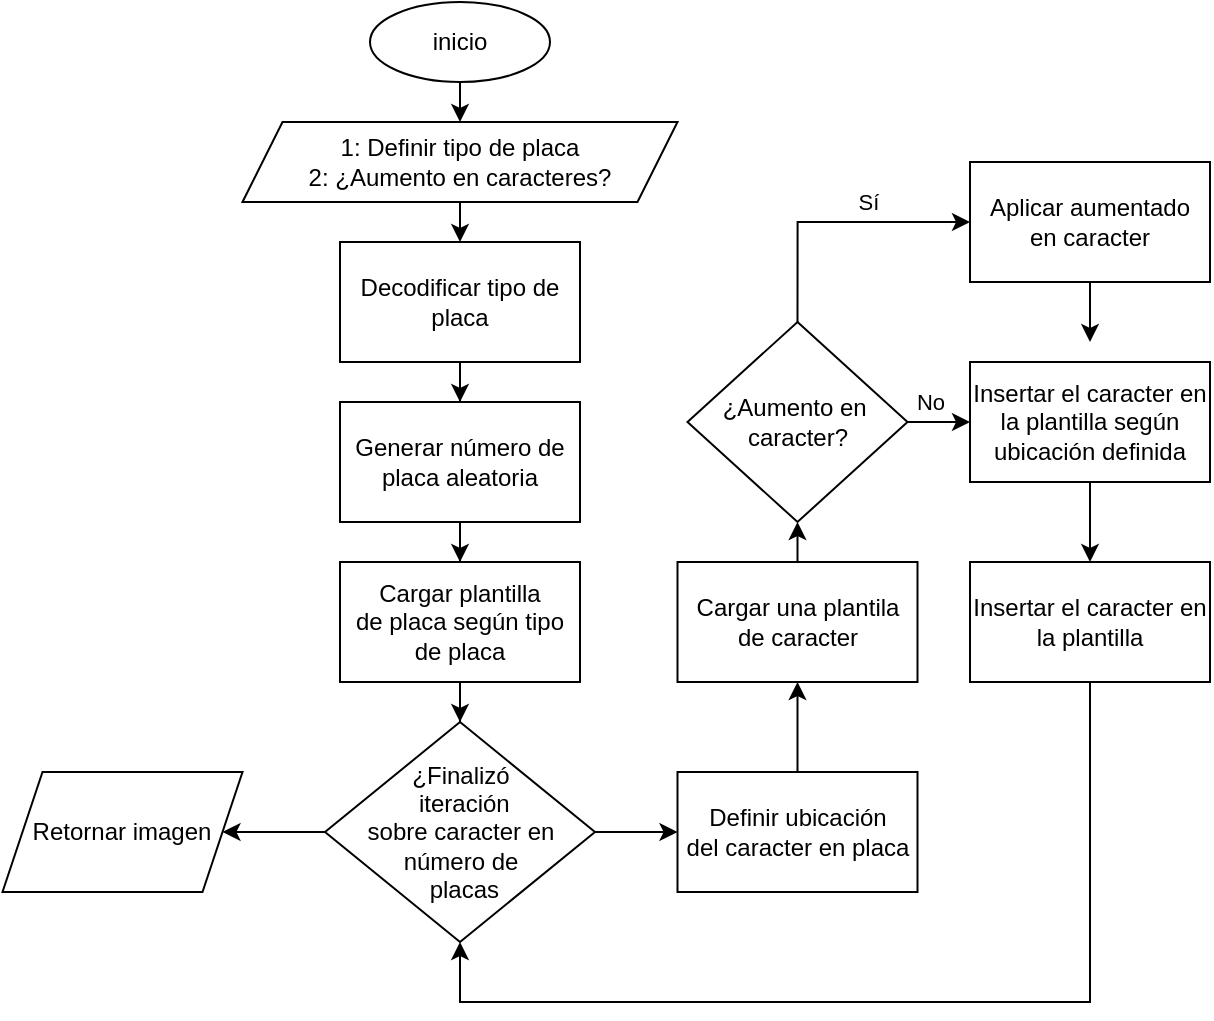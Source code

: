 <mxfile version="27.0.2">
  <diagram name="Page-1" id="qlns-7uNXpXOB81bCIvi">
    <mxGraphModel dx="1019" dy="632" grid="1" gridSize="10" guides="1" tooltips="1" connect="1" arrows="1" fold="1" page="1" pageScale="1" pageWidth="850" pageHeight="1100" math="0" shadow="0">
      <root>
        <mxCell id="0" />
        <mxCell id="1" parent="0" />
        <mxCell id="nOl86ZD3Q217qAO-UIb8-16" style="edgeStyle=orthogonalEdgeStyle;rounded=0;orthogonalLoop=1;jettySize=auto;html=1;exitX=0.5;exitY=1;exitDx=0;exitDy=0;entryX=0.5;entryY=0;entryDx=0;entryDy=0;" edge="1" parent="1" source="nOl86ZD3Q217qAO-UIb8-1" target="nOl86ZD3Q217qAO-UIb8-4">
          <mxGeometry relative="1" as="geometry" />
        </mxCell>
        <mxCell id="nOl86ZD3Q217qAO-UIb8-1" value="inicio" style="ellipse;whiteSpace=wrap;html=1;" vertex="1" parent="1">
          <mxGeometry x="350" y="80" width="90" height="40" as="geometry" />
        </mxCell>
        <mxCell id="nOl86ZD3Q217qAO-UIb8-18" style="edgeStyle=orthogonalEdgeStyle;rounded=0;orthogonalLoop=1;jettySize=auto;html=1;entryX=0.5;entryY=0;entryDx=0;entryDy=0;" edge="1" parent="1" source="nOl86ZD3Q217qAO-UIb8-2" target="nOl86ZD3Q217qAO-UIb8-5">
          <mxGeometry relative="1" as="geometry" />
        </mxCell>
        <mxCell id="nOl86ZD3Q217qAO-UIb8-2" value="Decodificar tipo de placa" style="rounded=0;whiteSpace=wrap;html=1;" vertex="1" parent="1">
          <mxGeometry x="335" y="200" width="120" height="60" as="geometry" />
        </mxCell>
        <mxCell id="nOl86ZD3Q217qAO-UIb8-17" style="edgeStyle=orthogonalEdgeStyle;rounded=0;orthogonalLoop=1;jettySize=auto;html=1;exitX=0.5;exitY=1;exitDx=0;exitDy=0;entryX=0.5;entryY=0;entryDx=0;entryDy=0;" edge="1" parent="1" source="nOl86ZD3Q217qAO-UIb8-4" target="nOl86ZD3Q217qAO-UIb8-2">
          <mxGeometry relative="1" as="geometry" />
        </mxCell>
        <mxCell id="nOl86ZD3Q217qAO-UIb8-4" value="1: Definir tipo de placa&lt;div&gt;2: ¿Aumento en caracteres?&lt;/div&gt;" style="shape=parallelogram;perimeter=parallelogramPerimeter;whiteSpace=wrap;html=1;fixedSize=1;" vertex="1" parent="1">
          <mxGeometry x="286.25" y="140" width="217.5" height="40" as="geometry" />
        </mxCell>
        <mxCell id="nOl86ZD3Q217qAO-UIb8-19" style="edgeStyle=orthogonalEdgeStyle;rounded=0;orthogonalLoop=1;jettySize=auto;html=1;entryX=0.5;entryY=0;entryDx=0;entryDy=0;" edge="1" parent="1" source="nOl86ZD3Q217qAO-UIb8-5" target="nOl86ZD3Q217qAO-UIb8-9">
          <mxGeometry relative="1" as="geometry" />
        </mxCell>
        <mxCell id="nOl86ZD3Q217qAO-UIb8-5" value="Generar número de placa aleatoria" style="rounded=0;whiteSpace=wrap;html=1;" vertex="1" parent="1">
          <mxGeometry x="335" y="280" width="120" height="60" as="geometry" />
        </mxCell>
        <mxCell id="nOl86ZD3Q217qAO-UIb8-21" style="edgeStyle=orthogonalEdgeStyle;rounded=0;orthogonalLoop=1;jettySize=auto;html=1;entryX=0;entryY=0.5;entryDx=0;entryDy=0;" edge="1" parent="1" source="nOl86ZD3Q217qAO-UIb8-6" target="nOl86ZD3Q217qAO-UIb8-7">
          <mxGeometry relative="1" as="geometry" />
        </mxCell>
        <mxCell id="nOl86ZD3Q217qAO-UIb8-32" style="edgeStyle=orthogonalEdgeStyle;rounded=0;orthogonalLoop=1;jettySize=auto;html=1;entryX=1;entryY=0.5;entryDx=0;entryDy=0;" edge="1" parent="1" source="nOl86ZD3Q217qAO-UIb8-6" target="nOl86ZD3Q217qAO-UIb8-15">
          <mxGeometry relative="1" as="geometry" />
        </mxCell>
        <mxCell id="nOl86ZD3Q217qAO-UIb8-6" value="¿Finalizó&lt;div&gt;&amp;nbsp;iteración&lt;div&gt;&amp;nbsp;sobre caracter en&amp;nbsp;&lt;/div&gt;&lt;div&gt;número de&lt;/div&gt;&lt;div&gt;&amp;nbsp;placas&lt;/div&gt;&lt;/div&gt;" style="rhombus;whiteSpace=wrap;html=1;" vertex="1" parent="1">
          <mxGeometry x="327.5" y="440" width="135" height="110" as="geometry" />
        </mxCell>
        <mxCell id="nOl86ZD3Q217qAO-UIb8-22" style="edgeStyle=orthogonalEdgeStyle;rounded=0;orthogonalLoop=1;jettySize=auto;html=1;entryX=0.5;entryY=1;entryDx=0;entryDy=0;" edge="1" parent="1" source="nOl86ZD3Q217qAO-UIb8-7" target="nOl86ZD3Q217qAO-UIb8-8">
          <mxGeometry relative="1" as="geometry" />
        </mxCell>
        <mxCell id="nOl86ZD3Q217qAO-UIb8-7" value="Definir ubicación&lt;div&gt;del caracter en placa&lt;/div&gt;" style="rounded=0;whiteSpace=wrap;html=1;" vertex="1" parent="1">
          <mxGeometry x="503.75" y="465" width="120" height="60" as="geometry" />
        </mxCell>
        <mxCell id="nOl86ZD3Q217qAO-UIb8-24" style="edgeStyle=orthogonalEdgeStyle;rounded=0;orthogonalLoop=1;jettySize=auto;html=1;exitX=0.5;exitY=0;exitDx=0;exitDy=0;entryX=0.5;entryY=1;entryDx=0;entryDy=0;" edge="1" parent="1" source="nOl86ZD3Q217qAO-UIb8-8" target="nOl86ZD3Q217qAO-UIb8-11">
          <mxGeometry relative="1" as="geometry" />
        </mxCell>
        <mxCell id="nOl86ZD3Q217qAO-UIb8-8" value="Cargar una plantila&lt;div&gt;de caracter&lt;/div&gt;" style="rounded=0;whiteSpace=wrap;html=1;" vertex="1" parent="1">
          <mxGeometry x="503.75" y="360" width="120" height="60" as="geometry" />
        </mxCell>
        <mxCell id="nOl86ZD3Q217qAO-UIb8-20" style="edgeStyle=orthogonalEdgeStyle;rounded=0;orthogonalLoop=1;jettySize=auto;html=1;entryX=0.5;entryY=0;entryDx=0;entryDy=0;" edge="1" parent="1" source="nOl86ZD3Q217qAO-UIb8-9" target="nOl86ZD3Q217qAO-UIb8-6">
          <mxGeometry relative="1" as="geometry" />
        </mxCell>
        <mxCell id="nOl86ZD3Q217qAO-UIb8-9" value="Cargar plantilla&lt;div&gt;de placa según tipo&lt;/div&gt;&lt;div&gt;de placa&lt;/div&gt;" style="rounded=0;whiteSpace=wrap;html=1;" vertex="1" parent="1">
          <mxGeometry x="335" y="360" width="120" height="60" as="geometry" />
        </mxCell>
        <mxCell id="nOl86ZD3Q217qAO-UIb8-28" style="edgeStyle=orthogonalEdgeStyle;rounded=0;orthogonalLoop=1;jettySize=auto;html=1;entryX=0.5;entryY=0;entryDx=0;entryDy=0;" edge="1" parent="1" source="nOl86ZD3Q217qAO-UIb8-10" target="nOl86ZD3Q217qAO-UIb8-13">
          <mxGeometry relative="1" as="geometry" />
        </mxCell>
        <mxCell id="nOl86ZD3Q217qAO-UIb8-10" value="Insertar el caracter en la plantilla según ubicación definida" style="rounded=0;whiteSpace=wrap;html=1;" vertex="1" parent="1">
          <mxGeometry x="650" y="260" width="120" height="60" as="geometry" />
        </mxCell>
        <mxCell id="nOl86ZD3Q217qAO-UIb8-25" style="edgeStyle=orthogonalEdgeStyle;rounded=0;orthogonalLoop=1;jettySize=auto;html=1;entryX=0;entryY=0.5;entryDx=0;entryDy=0;exitX=0.5;exitY=0;exitDx=0;exitDy=0;" edge="1" parent="1" source="nOl86ZD3Q217qAO-UIb8-11" target="nOl86ZD3Q217qAO-UIb8-12">
          <mxGeometry relative="1" as="geometry">
            <mxPoint x="548.13" y="220" as="sourcePoint" />
            <mxPoint x="579.38" y="120" as="targetPoint" />
          </mxGeometry>
        </mxCell>
        <mxCell id="nOl86ZD3Q217qAO-UIb8-26" value="Sí" style="edgeLabel;html=1;align=center;verticalAlign=middle;resizable=0;points=[];" vertex="1" connectable="0" parent="nOl86ZD3Q217qAO-UIb8-25">
          <mxGeometry x="0.249" y="-1" relative="1" as="geometry">
            <mxPoint y="-11" as="offset" />
          </mxGeometry>
        </mxCell>
        <mxCell id="nOl86ZD3Q217qAO-UIb8-29" style="edgeStyle=orthogonalEdgeStyle;rounded=0;orthogonalLoop=1;jettySize=auto;html=1;entryX=0;entryY=0.5;entryDx=0;entryDy=0;" edge="1" parent="1" source="nOl86ZD3Q217qAO-UIb8-11" target="nOl86ZD3Q217qAO-UIb8-10">
          <mxGeometry relative="1" as="geometry" />
        </mxCell>
        <mxCell id="nOl86ZD3Q217qAO-UIb8-30" value="No" style="edgeLabel;html=1;align=center;verticalAlign=middle;resizable=0;points=[];" vertex="1" connectable="0" parent="nOl86ZD3Q217qAO-UIb8-29">
          <mxGeometry x="-0.628" y="-1" relative="1" as="geometry">
            <mxPoint x="2" y="-11" as="offset" />
          </mxGeometry>
        </mxCell>
        <mxCell id="nOl86ZD3Q217qAO-UIb8-11" value="¿Aumento en&amp;nbsp;&lt;div&gt;caracter?&lt;/div&gt;" style="rhombus;whiteSpace=wrap;html=1;" vertex="1" parent="1">
          <mxGeometry x="508.75" y="240" width="110" height="100" as="geometry" />
        </mxCell>
        <mxCell id="nOl86ZD3Q217qAO-UIb8-27" style="edgeStyle=orthogonalEdgeStyle;rounded=0;orthogonalLoop=1;jettySize=auto;html=1;" edge="1" parent="1" source="nOl86ZD3Q217qAO-UIb8-12">
          <mxGeometry relative="1" as="geometry">
            <mxPoint x="710" y="250" as="targetPoint" />
          </mxGeometry>
        </mxCell>
        <mxCell id="nOl86ZD3Q217qAO-UIb8-12" value="Aplicar aumentado&lt;div&gt;en caracter&lt;/div&gt;" style="rounded=0;whiteSpace=wrap;html=1;" vertex="1" parent="1">
          <mxGeometry x="650" y="160" width="120" height="60" as="geometry" />
        </mxCell>
        <mxCell id="nOl86ZD3Q217qAO-UIb8-31" style="edgeStyle=orthogonalEdgeStyle;rounded=0;orthogonalLoop=1;jettySize=auto;html=1;entryX=0.5;entryY=1;entryDx=0;entryDy=0;" edge="1" parent="1" source="nOl86ZD3Q217qAO-UIb8-13" target="nOl86ZD3Q217qAO-UIb8-6">
          <mxGeometry relative="1" as="geometry">
            <Array as="points">
              <mxPoint x="710" y="580" />
              <mxPoint x="395" y="580" />
            </Array>
          </mxGeometry>
        </mxCell>
        <mxCell id="nOl86ZD3Q217qAO-UIb8-13" value="Insertar el caracter en la plantilla" style="rounded=0;whiteSpace=wrap;html=1;" vertex="1" parent="1">
          <mxGeometry x="650" y="360" width="120" height="60" as="geometry" />
        </mxCell>
        <mxCell id="nOl86ZD3Q217qAO-UIb8-15" value="Retornar imagen" style="shape=parallelogram;perimeter=parallelogramPerimeter;whiteSpace=wrap;html=1;fixedSize=1;" vertex="1" parent="1">
          <mxGeometry x="166.25" y="465" width="120" height="60" as="geometry" />
        </mxCell>
      </root>
    </mxGraphModel>
  </diagram>
</mxfile>
